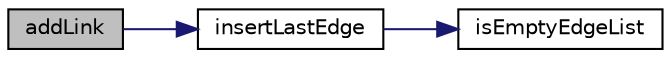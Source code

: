 digraph "addLink"
{
 // LATEX_PDF_SIZE
  edge [fontname="Helvetica",fontsize="10",labelfontname="Helvetica",labelfontsize="10"];
  node [fontname="Helvetica",fontsize="10",shape=record];
  rankdir="LR";
  Node1 [label="addLink",height=0.2,width=0.4,color="black", fillcolor="grey75", style="filled", fontcolor="black",tooltip=" "];
  Node1 -> Node2 [color="midnightblue",fontsize="10",style="solid",fontname="Helvetica"];
  Node2 [label="insertLastEdge",height=0.2,width=0.4,color="black", fillcolor="white", style="filled",URL="$graph_8c.html#a20361dff976356691a3543523058deb9",tooltip=" "];
  Node2 -> Node3 [color="midnightblue",fontsize="10",style="solid",fontname="Helvetica"];
  Node3 [label="isEmptyEdgeList",height=0.2,width=0.4,color="black", fillcolor="white", style="filled",URL="$graph_8c.html#a23fcce81161dcd61c227ea39044d3ddf",tooltip=" "];
}
